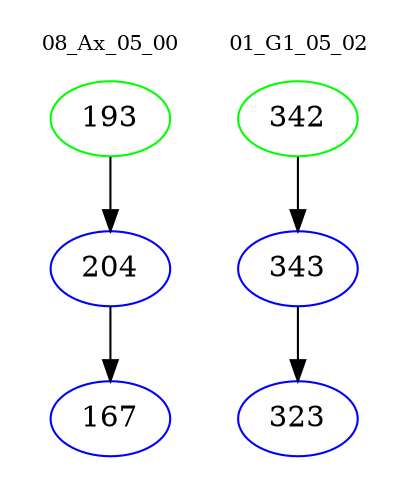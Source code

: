 digraph{
subgraph cluster_0 {
color = white
label = "08_Ax_05_00";
fontsize=10;
T0_193 [label="193", color="green"]
T0_193 -> T0_204 [color="black"]
T0_204 [label="204", color="blue"]
T0_204 -> T0_167 [color="black"]
T0_167 [label="167", color="blue"]
}
subgraph cluster_1 {
color = white
label = "01_G1_05_02";
fontsize=10;
T1_342 [label="342", color="green"]
T1_342 -> T1_343 [color="black"]
T1_343 [label="343", color="blue"]
T1_343 -> T1_323 [color="black"]
T1_323 [label="323", color="blue"]
}
}
